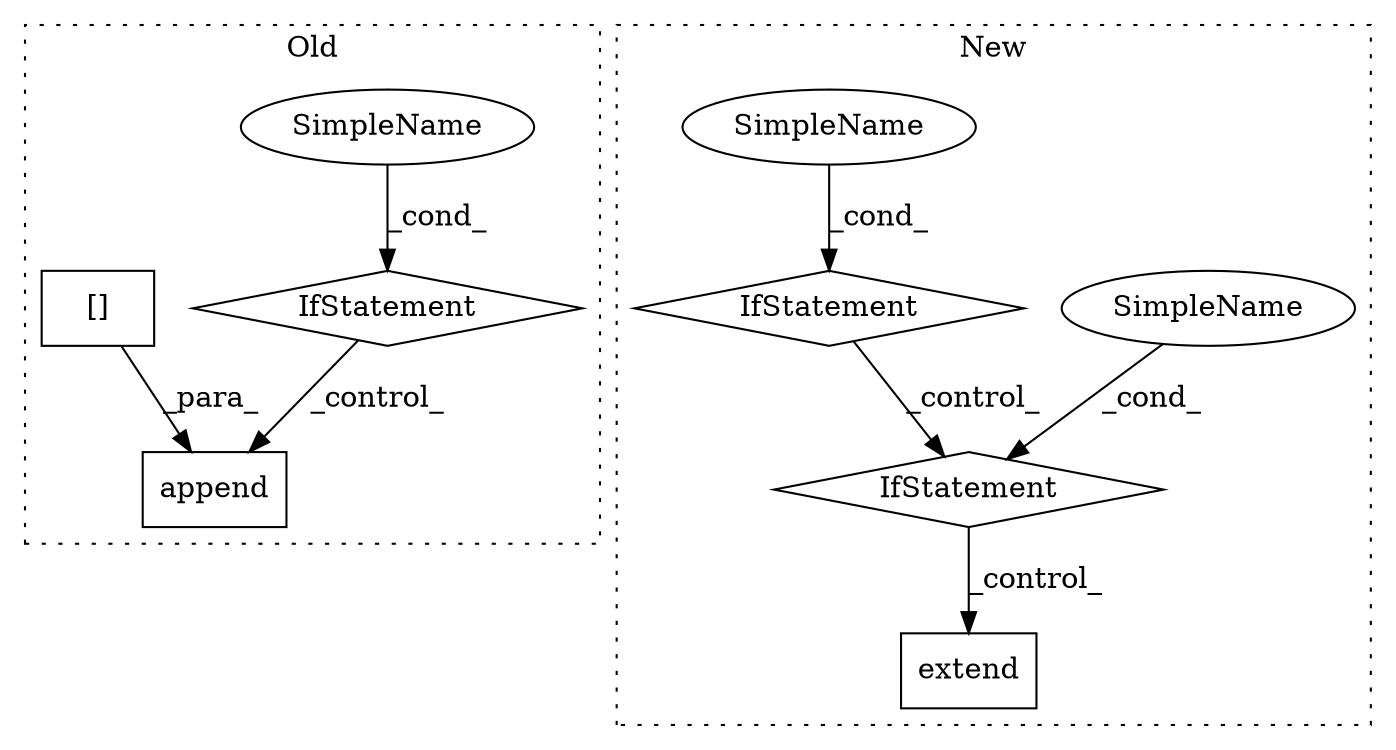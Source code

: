 digraph G {
subgraph cluster0 {
1 [label="append" a="32" s="4257,4349" l="7,1" shape="box"];
3 [label="IfStatement" a="25" s="4218,4237" l="4,2" shape="diamond"];
4 [label="SimpleName" a="42" s="4222" l="15" shape="ellipse"];
9 [label="[]" a="2" s="4264,4347" l="14,2" shape="box"];
label = "Old";
style="dotted";
}
subgraph cluster1 {
2 [label="extend" a="32" s="4733,4785" l="7,1" shape="box"];
5 [label="IfStatement" a="25" s="4533,4548" l="4,2" shape="diamond"];
6 [label="SimpleName" a="42" s="4537" l="11" shape="ellipse"];
7 [label="SimpleName" a="42" s="4313" l="15" shape="ellipse"];
8 [label="IfStatement" a="25" s="4309,4328" l="4,2" shape="diamond"];
label = "New";
style="dotted";
}
3 -> 1 [label="_control_"];
4 -> 3 [label="_cond_"];
5 -> 2 [label="_control_"];
6 -> 5 [label="_cond_"];
7 -> 8 [label="_cond_"];
8 -> 5 [label="_control_"];
9 -> 1 [label="_para_"];
}
